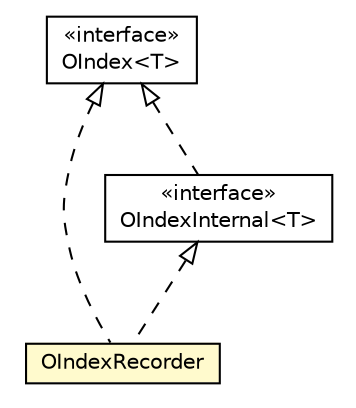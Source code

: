 #!/usr/local/bin/dot
#
# Class diagram 
# Generated by UMLGraph version R5_6-24-gf6e263 (http://www.umlgraph.org/)
#

digraph G {
	edge [fontname="Helvetica",fontsize=10,labelfontname="Helvetica",labelfontsize=10];
	node [fontname="Helvetica",fontsize=10,shape=plaintext];
	nodesep=0.25;
	ranksep=0.5;
	// com.orientechnologies.orient.core.index.OIndexRecorder
	c2110691 [label=<<table title="com.orientechnologies.orient.core.index.OIndexRecorder" border="0" cellborder="1" cellspacing="0" cellpadding="2" port="p" bgcolor="lemonChiffon" href="./OIndexRecorder.html">
		<tr><td><table border="0" cellspacing="0" cellpadding="1">
<tr><td align="center" balign="center"> OIndexRecorder </td></tr>
		</table></td></tr>
		</table>>, URL="./OIndexRecorder.html", fontname="Helvetica", fontcolor="black", fontsize=10.0];
	// com.orientechnologies.orient.core.index.OIndex<T>
	c2110741 [label=<<table title="com.orientechnologies.orient.core.index.OIndex" border="0" cellborder="1" cellspacing="0" cellpadding="2" port="p" href="./OIndex.html">
		<tr><td><table border="0" cellspacing="0" cellpadding="1">
<tr><td align="center" balign="center"> &#171;interface&#187; </td></tr>
<tr><td align="center" balign="center"> OIndex&lt;T&gt; </td></tr>
		</table></td></tr>
		</table>>, URL="./OIndex.html", fontname="Helvetica", fontcolor="black", fontsize=10.0];
	// com.orientechnologies.orient.core.index.OIndexInternal<T>
	c2110744 [label=<<table title="com.orientechnologies.orient.core.index.OIndexInternal" border="0" cellborder="1" cellspacing="0" cellpadding="2" port="p" href="./OIndexInternal.html">
		<tr><td><table border="0" cellspacing="0" cellpadding="1">
<tr><td align="center" balign="center"> &#171;interface&#187; </td></tr>
<tr><td align="center" balign="center"> OIndexInternal&lt;T&gt; </td></tr>
		</table></td></tr>
		</table>>, URL="./OIndexInternal.html", fontname="Helvetica", fontcolor="black", fontsize=10.0];
	//com.orientechnologies.orient.core.index.OIndexRecorder implements com.orientechnologies.orient.core.index.OIndex<T>
	c2110741:p -> c2110691:p [dir=back,arrowtail=empty,style=dashed];
	//com.orientechnologies.orient.core.index.OIndexRecorder implements com.orientechnologies.orient.core.index.OIndexInternal<T>
	c2110744:p -> c2110691:p [dir=back,arrowtail=empty,style=dashed];
	//com.orientechnologies.orient.core.index.OIndexInternal<T> implements com.orientechnologies.orient.core.index.OIndex<T>
	c2110741:p -> c2110744:p [dir=back,arrowtail=empty,style=dashed];
}

